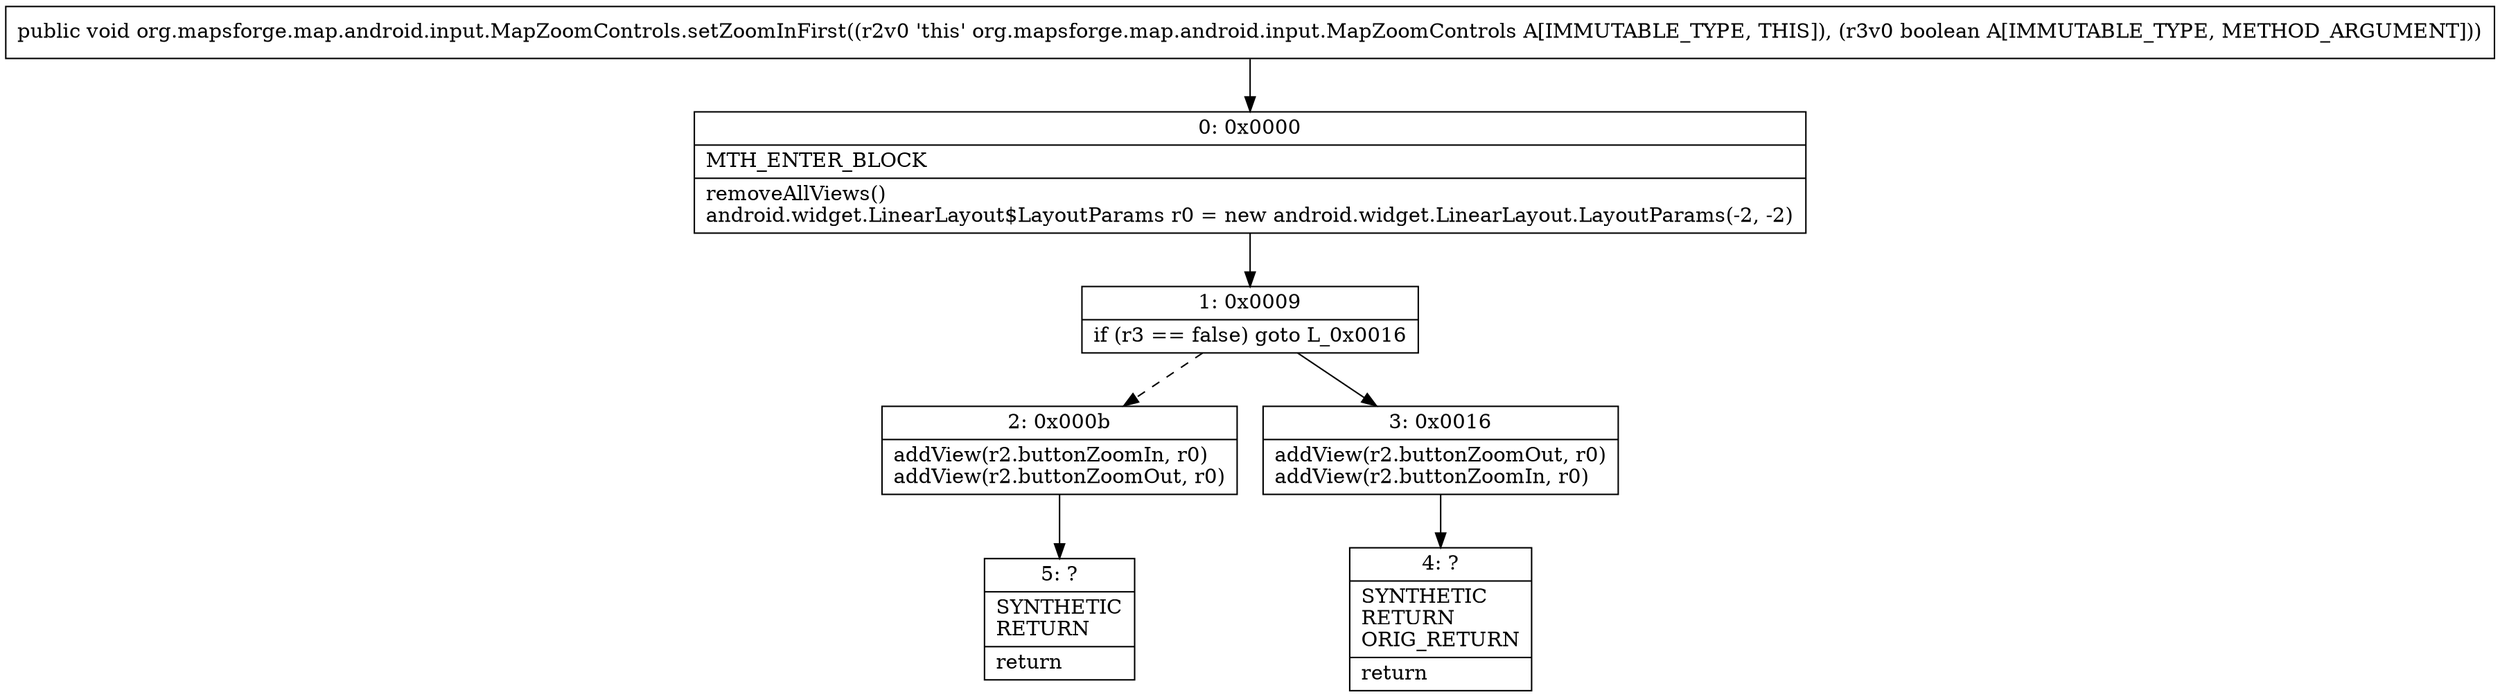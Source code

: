digraph "CFG fororg.mapsforge.map.android.input.MapZoomControls.setZoomInFirst(Z)V" {
Node_0 [shape=record,label="{0\:\ 0x0000|MTH_ENTER_BLOCK\l|removeAllViews()\landroid.widget.LinearLayout$LayoutParams r0 = new android.widget.LinearLayout.LayoutParams(\-2, \-2)\l}"];
Node_1 [shape=record,label="{1\:\ 0x0009|if (r3 == false) goto L_0x0016\l}"];
Node_2 [shape=record,label="{2\:\ 0x000b|addView(r2.buttonZoomIn, r0)\laddView(r2.buttonZoomOut, r0)\l}"];
Node_3 [shape=record,label="{3\:\ 0x0016|addView(r2.buttonZoomOut, r0)\laddView(r2.buttonZoomIn, r0)\l}"];
Node_4 [shape=record,label="{4\:\ ?|SYNTHETIC\lRETURN\lORIG_RETURN\l|return\l}"];
Node_5 [shape=record,label="{5\:\ ?|SYNTHETIC\lRETURN\l|return\l}"];
MethodNode[shape=record,label="{public void org.mapsforge.map.android.input.MapZoomControls.setZoomInFirst((r2v0 'this' org.mapsforge.map.android.input.MapZoomControls A[IMMUTABLE_TYPE, THIS]), (r3v0 boolean A[IMMUTABLE_TYPE, METHOD_ARGUMENT])) }"];
MethodNode -> Node_0;
Node_0 -> Node_1;
Node_1 -> Node_2[style=dashed];
Node_1 -> Node_3;
Node_2 -> Node_5;
Node_3 -> Node_4;
}

